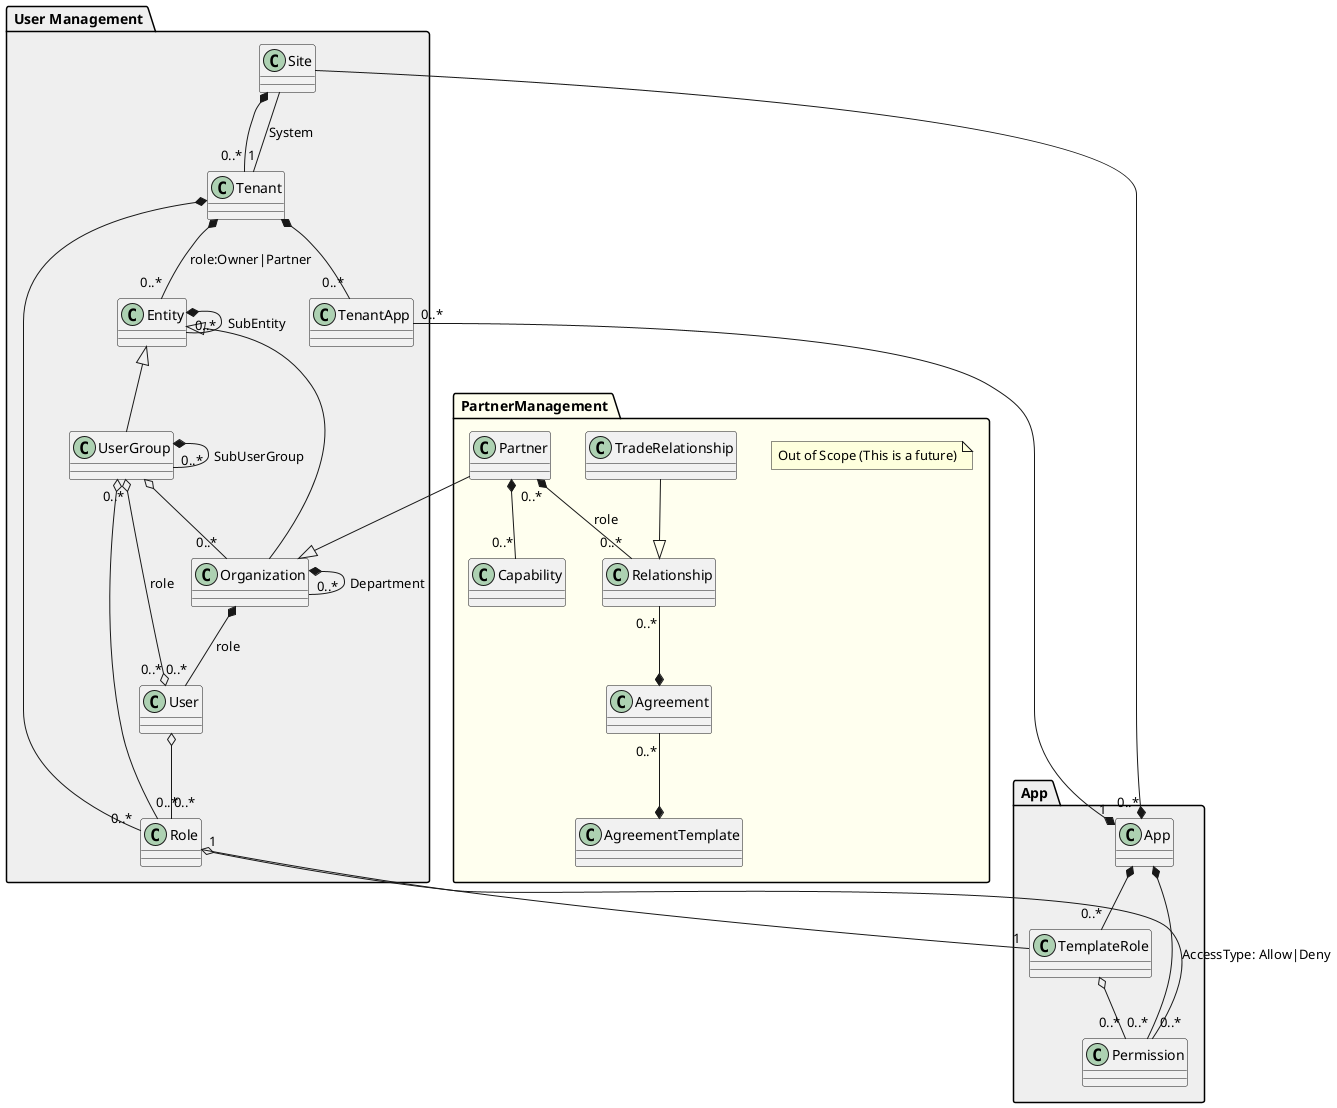 ' UML Class model for Multi-tenancy in Service Manager
' This UML file requires PlantUML for rendering

@startuml


'title <b>Multi-tenancy Class Model</b>

package " App " #EFEFEF {
	App *-- "0..*" TemplateRole

	App *-- "0..*" Permission

	TemplateRole o-- "0..*" Permission
}

package " User Management " #EFEFEF {

	Site *-- "0..*" Tenant
	Site --* "0..*" App
	Site -- "1" Tenant: System

	Entity <|-- Organization
	Entity <|-- UserGroup
	Entity *-- "0..*" Entity : SubEntity
	Tenant *-- "0..*" Entity : role:Owner|Partner
	
'	Tenant *-- "0..*" Organization : role:Owner|Partner
	Organization *-- "0..*" Organization : Department
	Organization *-- "0..*" User: role
'	Tenant *-- "0..*" UserGroup
	UserGroup *-- "0..*" UserGroup : SubUserGroup
	UserGroup o-- "0..*" Organization
	UserGroup "0..*" o--o "0..*" User : role
	Tenant *-- "0..*" TenantApp
	Tenant *-- "0..*" Role
	User o-- "0..*" Role
	UserGroup o-- "0..*" Role


	
	Role o-- "0..*" Permission : AccessType: Allow|Deny
	
	Role "1" -- "1" TemplateRole
	
	TenantApp "0..*" --* "1" App
}
package " PartnerManagement " #FFFFEF {
	note as N1
		Out of Scope (This is a future)
	end note
	Partner --|> Organization
	Partner *-- "0..*" Capability
	Partner "0..*" *-- "0..*" Relationship : role
	Relationship "0..*" --* Agreement
	Agreement "0..*" --* AgreementTemplate
	TradeRelationship --|> Relationship
}

@enduml


